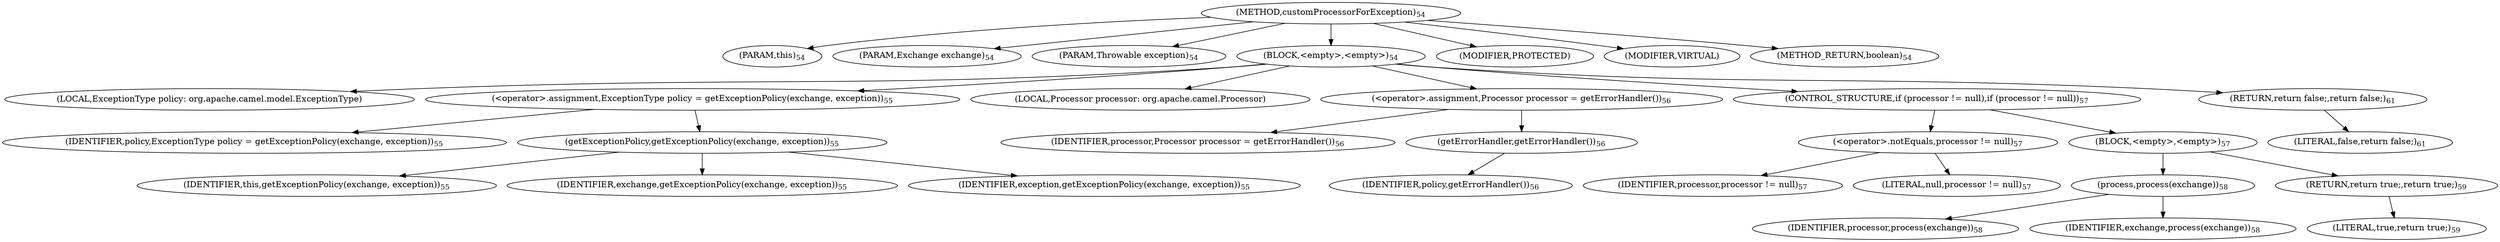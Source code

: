 digraph "customProcessorForException" {  
"53" [label = <(METHOD,customProcessorForException)<SUB>54</SUB>> ]
"6" [label = <(PARAM,this)<SUB>54</SUB>> ]
"54" [label = <(PARAM,Exchange exchange)<SUB>54</SUB>> ]
"55" [label = <(PARAM,Throwable exception)<SUB>54</SUB>> ]
"56" [label = <(BLOCK,&lt;empty&gt;,&lt;empty&gt;)<SUB>54</SUB>> ]
"57" [label = <(LOCAL,ExceptionType policy: org.apache.camel.model.ExceptionType)> ]
"58" [label = <(&lt;operator&gt;.assignment,ExceptionType policy = getExceptionPolicy(exchange, exception))<SUB>55</SUB>> ]
"59" [label = <(IDENTIFIER,policy,ExceptionType policy = getExceptionPolicy(exchange, exception))<SUB>55</SUB>> ]
"60" [label = <(getExceptionPolicy,getExceptionPolicy(exchange, exception))<SUB>55</SUB>> ]
"5" [label = <(IDENTIFIER,this,getExceptionPolicy(exchange, exception))<SUB>55</SUB>> ]
"61" [label = <(IDENTIFIER,exchange,getExceptionPolicy(exchange, exception))<SUB>55</SUB>> ]
"62" [label = <(IDENTIFIER,exception,getExceptionPolicy(exchange, exception))<SUB>55</SUB>> ]
"63" [label = <(LOCAL,Processor processor: org.apache.camel.Processor)> ]
"64" [label = <(&lt;operator&gt;.assignment,Processor processor = getErrorHandler())<SUB>56</SUB>> ]
"65" [label = <(IDENTIFIER,processor,Processor processor = getErrorHandler())<SUB>56</SUB>> ]
"66" [label = <(getErrorHandler,getErrorHandler())<SUB>56</SUB>> ]
"67" [label = <(IDENTIFIER,policy,getErrorHandler())<SUB>56</SUB>> ]
"68" [label = <(CONTROL_STRUCTURE,if (processor != null),if (processor != null))<SUB>57</SUB>> ]
"69" [label = <(&lt;operator&gt;.notEquals,processor != null)<SUB>57</SUB>> ]
"70" [label = <(IDENTIFIER,processor,processor != null)<SUB>57</SUB>> ]
"71" [label = <(LITERAL,null,processor != null)<SUB>57</SUB>> ]
"72" [label = <(BLOCK,&lt;empty&gt;,&lt;empty&gt;)<SUB>57</SUB>> ]
"73" [label = <(process,process(exchange))<SUB>58</SUB>> ]
"74" [label = <(IDENTIFIER,processor,process(exchange))<SUB>58</SUB>> ]
"75" [label = <(IDENTIFIER,exchange,process(exchange))<SUB>58</SUB>> ]
"76" [label = <(RETURN,return true;,return true;)<SUB>59</SUB>> ]
"77" [label = <(LITERAL,true,return true;)<SUB>59</SUB>> ]
"78" [label = <(RETURN,return false;,return false;)<SUB>61</SUB>> ]
"79" [label = <(LITERAL,false,return false;)<SUB>61</SUB>> ]
"80" [label = <(MODIFIER,PROTECTED)> ]
"81" [label = <(MODIFIER,VIRTUAL)> ]
"82" [label = <(METHOD_RETURN,boolean)<SUB>54</SUB>> ]
  "53" -> "6" 
  "53" -> "54" 
  "53" -> "55" 
  "53" -> "56" 
  "53" -> "80" 
  "53" -> "81" 
  "53" -> "82" 
  "56" -> "57" 
  "56" -> "58" 
  "56" -> "63" 
  "56" -> "64" 
  "56" -> "68" 
  "56" -> "78" 
  "58" -> "59" 
  "58" -> "60" 
  "60" -> "5" 
  "60" -> "61" 
  "60" -> "62" 
  "64" -> "65" 
  "64" -> "66" 
  "66" -> "67" 
  "68" -> "69" 
  "68" -> "72" 
  "69" -> "70" 
  "69" -> "71" 
  "72" -> "73" 
  "72" -> "76" 
  "73" -> "74" 
  "73" -> "75" 
  "76" -> "77" 
  "78" -> "79" 
}
